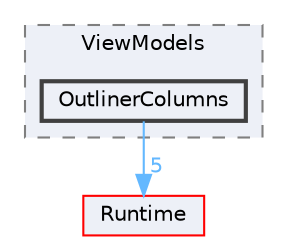 digraph "OutlinerColumns"
{
 // INTERACTIVE_SVG=YES
 // LATEX_PDF_SIZE
  bgcolor="transparent";
  edge [fontname=Helvetica,fontsize=10,labelfontname=Helvetica,labelfontsize=10];
  node [fontname=Helvetica,fontsize=10,shape=box,height=0.2,width=0.4];
  compound=true
  subgraph clusterdir_621a315eecc2d41dd87714689261a006 {
    graph [ bgcolor="#edf0f7", pencolor="grey50", label="ViewModels", fontname=Helvetica,fontsize=10 style="filled,dashed", URL="dir_621a315eecc2d41dd87714689261a006.html",tooltip=""]
  dir_f7cb2a8e0c7cab8659900317bef472e0 [label="OutlinerColumns", fillcolor="#edf0f7", color="grey25", style="filled,bold", URL="dir_f7cb2a8e0c7cab8659900317bef472e0.html",tooltip=""];
  }
  dir_7536b172fbd480bfd146a1b1acd6856b [label="Runtime", fillcolor="#edf0f7", color="red", style="filled", URL="dir_7536b172fbd480bfd146a1b1acd6856b.html",tooltip=""];
  dir_f7cb2a8e0c7cab8659900317bef472e0->dir_7536b172fbd480bfd146a1b1acd6856b [headlabel="5", labeldistance=1.5 headhref="dir_000708_000984.html" href="dir_000708_000984.html" color="steelblue1" fontcolor="steelblue1"];
}
